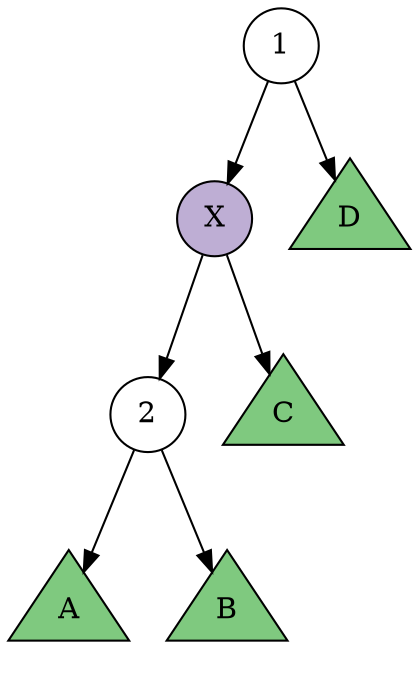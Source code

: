 digraph zagzig{
    node[shape=circle fixedsize=true style=filled fillcolor=white colorscheme=accent8 ];
    1->X;
    1->D;
    2->A;
    2->B;
    X->2;
    X->C;
    A,B,C,D[shape=triangle height=0.8 width=0.8 fillcolor="1"];
    X[fillcolor="2"]
}
